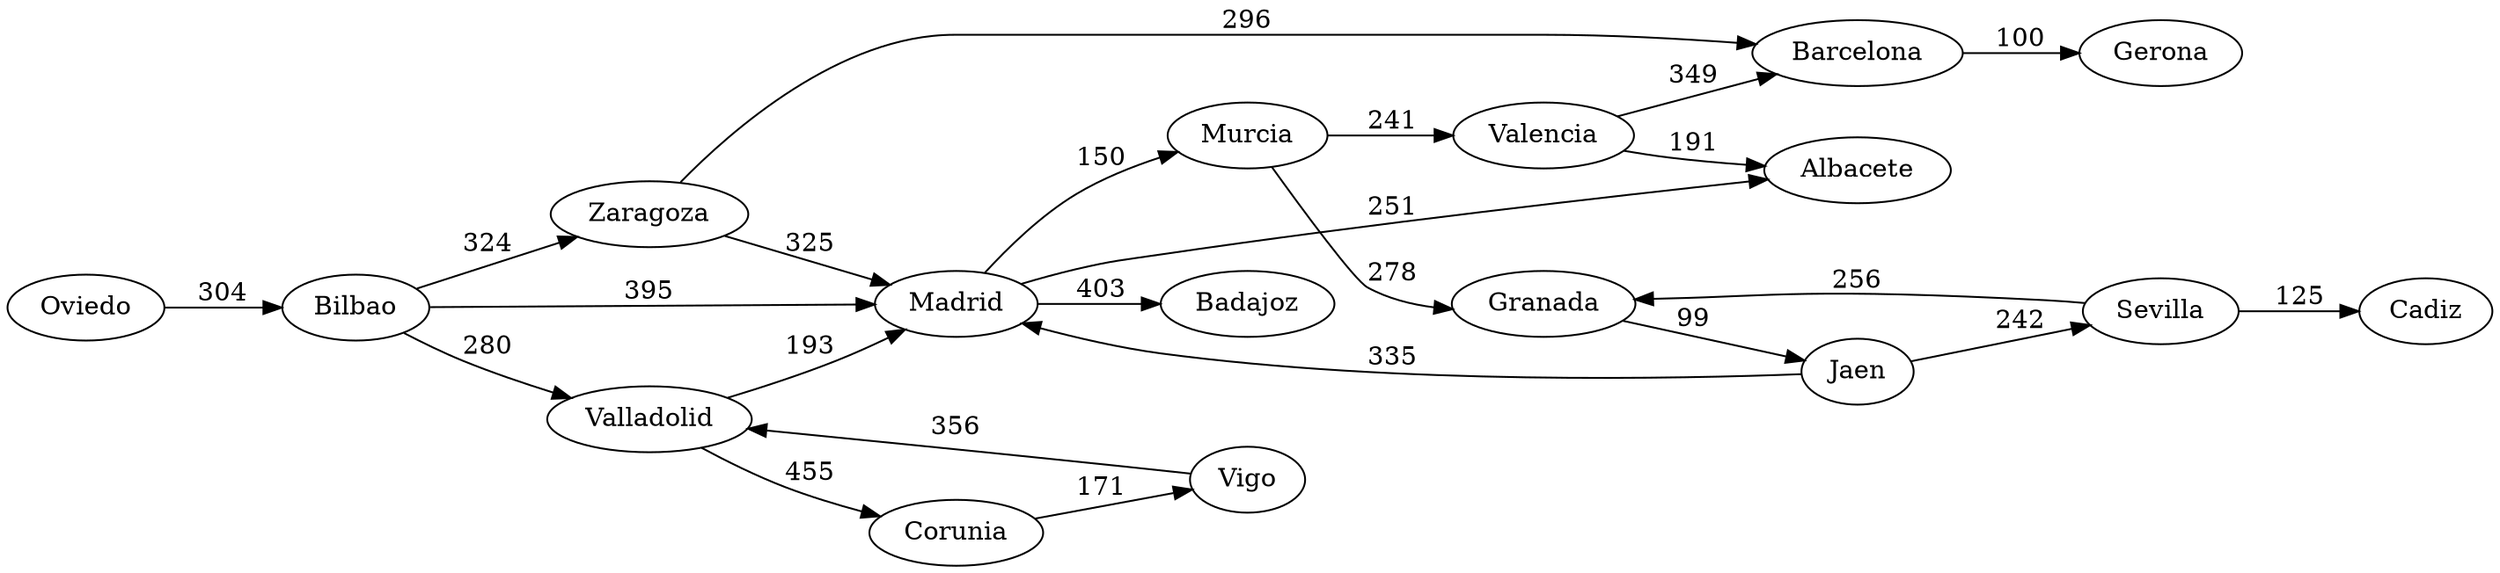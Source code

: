 digraph G{ 
rankdir = LR; 
"Oviedo_G"[label="Oviedo"] 
"Bilbao_G"[label="Bilbao"] 
"Zaragoza_G"[label="Zaragoza"] 
"Madrid_G"[label="Madrid"] 
"Valladolid_G"[label="Valladolid"] 
"Barcelona_G"[label="Barcelona"] 
"Gerona_G"[label="Gerona"] 
"Corunia_G"[label="Corunia"] 
"Vigo_G"[label="Vigo"] 
"Badajoz_G"[label="Badajoz"] 
"Albacete_G"[label="Albacete"] 
"Murcia_G"[label="Murcia"] 
"Valencia_G"[label="Valencia"] 
"Granada_G"[label="Granada"] 
"Jaen_G"[label="Jaen"] 
"Sevilla_G"[label="Sevilla"] 
"Cadiz_G"[label="Cadiz"] 

"Oviedo_G" -> "Bilbao_G"[label= "304"] 
"Bilbao_G" -> "Zaragoza_G"[label= "324"] 
"Bilbao_G" -> "Madrid_G"[label= "395"] 
"Bilbao_G" -> "Valladolid_G"[label= "280"] 
"Zaragoza_G" -> "Barcelona_G"[label= "296"] 
"Zaragoza_G" -> "Madrid_G"[label= "325"] 
"Madrid_G" -> "Badajoz_G"[label= "403"] 
"Madrid_G" -> "Albacete_G"[label= "251"] 
"Madrid_G" -> "Murcia_G"[label= "150"] 
"Valladolid_G" -> "Corunia_G"[label= "455"] 
"Valladolid_G" -> "Madrid_G"[label= "193"] 
"Barcelona_G" -> "Gerona_G"[label= "100"] 
"Corunia_G" -> "Vigo_G"[label= "171"] 
"Vigo_G" -> "Valladolid_G"[label= "356"] 
"Murcia_G" -> "Valencia_G"[label= "241"] 
"Murcia_G" -> "Granada_G"[label= "278"] 
"Valencia_G" -> "Albacete_G"[label= "191"] 
"Valencia_G" -> "Barcelona_G"[label= "349"] 
"Granada_G" -> "Jaen_G"[label= "99"] 
"Jaen_G" -> "Madrid_G"[label= "335"] 
"Jaen_G" -> "Sevilla_G"[label= "242"] 
"Sevilla_G" -> "Granada_G"[label= "256"] 
"Sevilla_G" -> "Cadiz_G"[label= "125"] 
}